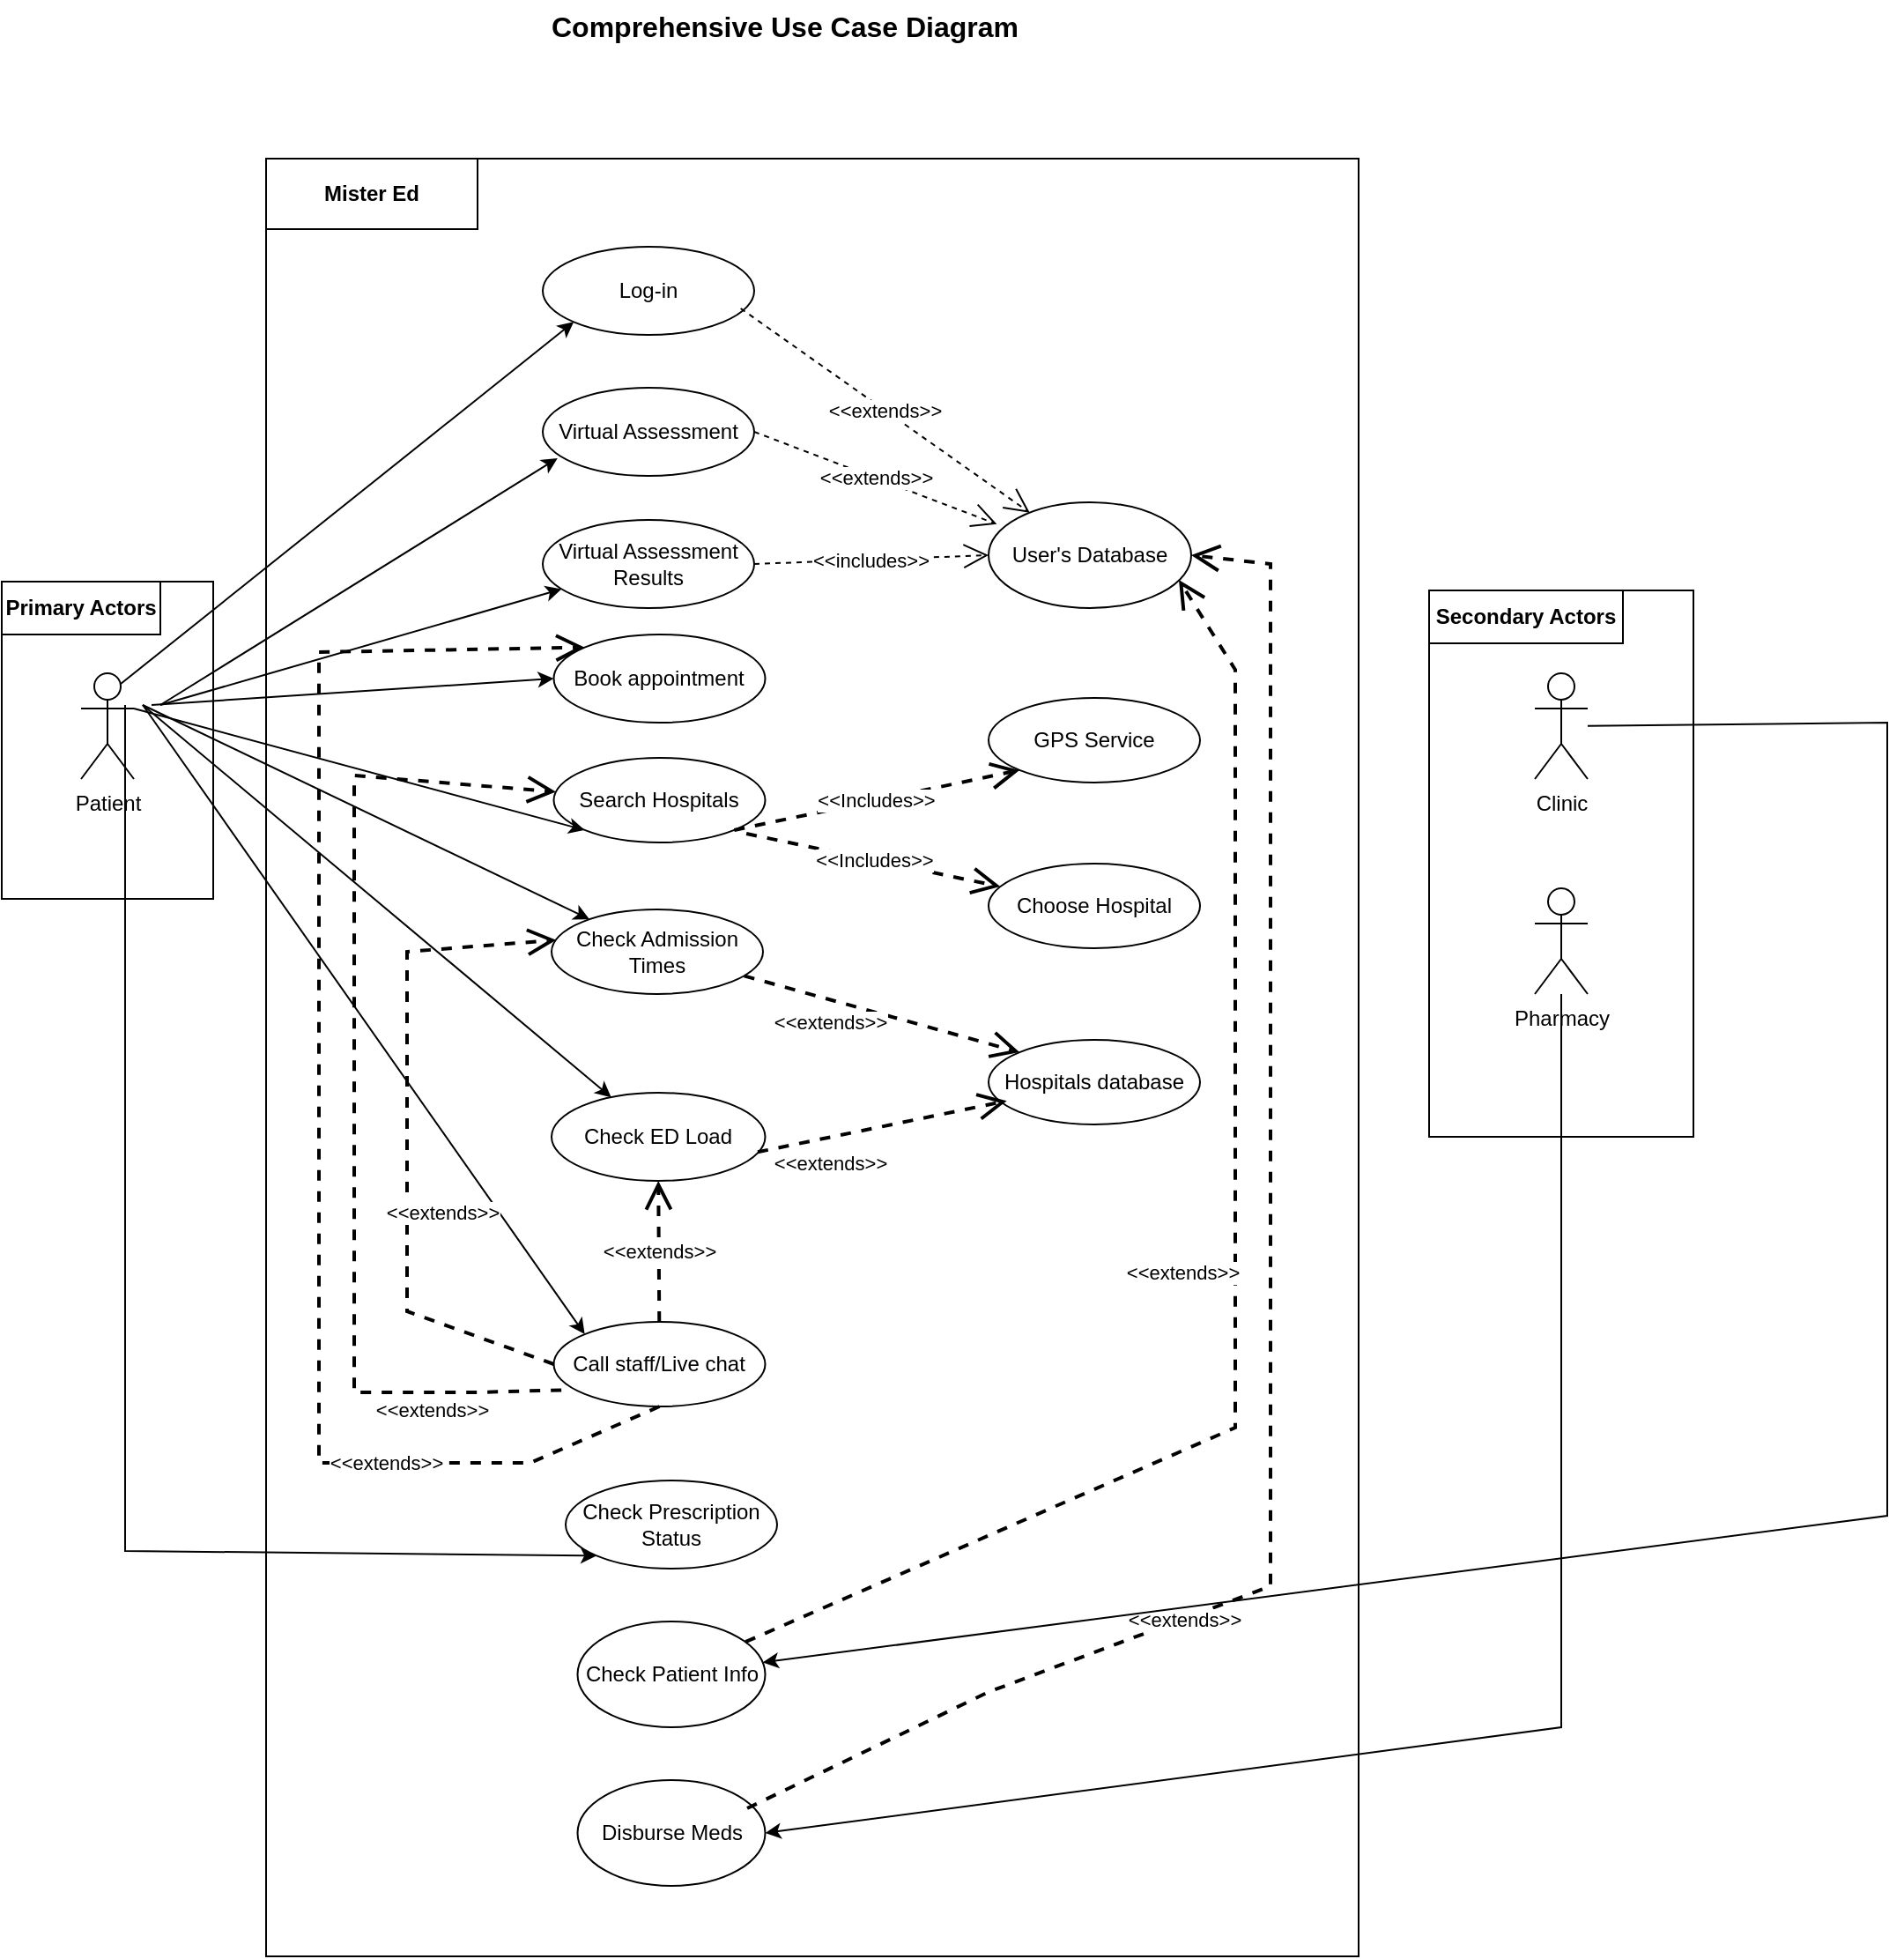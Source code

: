 <mxfile version="24.7.14">
  <diagram name="Page-1" id="hzORNXav-0Q0C-apcLpn">
    <mxGraphModel dx="1213" dy="1763" grid="1" gridSize="10" guides="1" tooltips="1" connect="1" arrows="1" fold="1" page="1" pageScale="1" pageWidth="850" pageHeight="1100" math="0" shadow="0">
      <root>
        <mxCell id="0" />
        <mxCell id="1" parent="0" />
        <mxCell id="I_QVvolvyh0wgv4aYKM6-1" value="" style="rounded=0;whiteSpace=wrap;html=1;" parent="1" vertex="1">
          <mxGeometry x="90" y="150" width="120" height="180" as="geometry" />
        </mxCell>
        <mxCell id="I_QVvolvyh0wgv4aYKM6-2" value="Patient" style="shape=umlActor;verticalLabelPosition=bottom;verticalAlign=top;html=1;outlineConnect=0;" parent="1" vertex="1">
          <mxGeometry x="135" y="202" width="30" height="60" as="geometry" />
        </mxCell>
        <mxCell id="I_QVvolvyh0wgv4aYKM6-3" value="&lt;b&gt;Primary Actors&lt;/b&gt;" style="rounded=0;whiteSpace=wrap;html=1;" parent="1" vertex="1">
          <mxGeometry x="90" y="150" width="90" height="30" as="geometry" />
        </mxCell>
        <mxCell id="I_QVvolvyh0wgv4aYKM6-6" value="" style="rounded=0;whiteSpace=wrap;html=1;" parent="1" vertex="1">
          <mxGeometry x="240" y="-90" width="620" height="1020" as="geometry" />
        </mxCell>
        <mxCell id="I_QVvolvyh0wgv4aYKM6-7" value="&lt;b&gt; Mister Ed&lt;/b&gt;" style="rounded=0;whiteSpace=wrap;html=1;" parent="1" vertex="1">
          <mxGeometry x="240" y="-90" width="120" height="40" as="geometry" />
        </mxCell>
        <mxCell id="I_QVvolvyh0wgv4aYKM6-15" value="Check ED Load" style="ellipse;whiteSpace=wrap;html=1;" parent="1" vertex="1">
          <mxGeometry x="402" y="440" width="121.25" height="50" as="geometry" />
        </mxCell>
        <mxCell id="I_QVvolvyh0wgv4aYKM6-17" value="Check Admission Times" style="ellipse;whiteSpace=wrap;html=1;" parent="1" vertex="1">
          <mxGeometry x="402" y="336" width="120" height="48" as="geometry" />
        </mxCell>
        <mxCell id="I_QVvolvyh0wgv4aYKM6-19" value="Hospitals database" style="ellipse;whiteSpace=wrap;html=1;" parent="1" vertex="1">
          <mxGeometry x="650" y="410" width="120" height="48" as="geometry" />
        </mxCell>
        <mxCell id="I_QVvolvyh0wgv4aYKM6-20" value="Search Hospitals" style="ellipse;whiteSpace=wrap;html=1;" parent="1" vertex="1">
          <mxGeometry x="403.25" y="250" width="120" height="48" as="geometry" />
        </mxCell>
        <mxCell id="I_QVvolvyh0wgv4aYKM6-21" value="" style="endArrow=classic;html=1;rounded=0;" parent="1" target="I_QVvolvyh0wgv4aYKM6-17" edge="1">
          <mxGeometry width="50" height="50" relative="1" as="geometry">
            <mxPoint x="170" y="220" as="sourcePoint" />
            <mxPoint x="450" y="280" as="targetPoint" />
          </mxGeometry>
        </mxCell>
        <mxCell id="I_QVvolvyh0wgv4aYKM6-22" value="" style="endArrow=classic;html=1;rounded=0;" parent="1" target="I_QVvolvyh0wgv4aYKM6-15" edge="1">
          <mxGeometry width="50" height="50" relative="1" as="geometry">
            <mxPoint x="170" y="220" as="sourcePoint" />
            <mxPoint x="450" y="280" as="targetPoint" />
          </mxGeometry>
        </mxCell>
        <mxCell id="I_QVvolvyh0wgv4aYKM6-23" value="Call staff/Live chat" style="ellipse;whiteSpace=wrap;html=1;" parent="1" vertex="1">
          <mxGeometry x="403.25" y="570" width="120" height="48" as="geometry" />
        </mxCell>
        <mxCell id="I_QVvolvyh0wgv4aYKM6-26" value="" style="endArrow=classic;html=1;rounded=0;entryX=0;entryY=1;entryDx=0;entryDy=0;exitX=1;exitY=0.333;exitDx=0;exitDy=0;exitPerimeter=0;" parent="1" source="I_QVvolvyh0wgv4aYKM6-2" target="I_QVvolvyh0wgv4aYKM6-20" edge="1">
          <mxGeometry width="50" height="50" relative="1" as="geometry">
            <mxPoint x="170" y="230" as="sourcePoint" />
            <mxPoint x="421" y="237" as="targetPoint" />
          </mxGeometry>
        </mxCell>
        <mxCell id="I_QVvolvyh0wgv4aYKM6-28" value="" style="endArrow=classic;html=1;rounded=0;entryX=0;entryY=0;entryDx=0;entryDy=0;" parent="1" target="I_QVvolvyh0wgv4aYKM6-23" edge="1">
          <mxGeometry width="50" height="50" relative="1" as="geometry">
            <mxPoint x="170" y="220" as="sourcePoint" />
            <mxPoint x="435" y="351" as="targetPoint" />
          </mxGeometry>
        </mxCell>
        <mxCell id="I_QVvolvyh0wgv4aYKM6-29" value="GPS Service" style="ellipse;whiteSpace=wrap;html=1;" parent="1" vertex="1">
          <mxGeometry x="650" y="216" width="120" height="48" as="geometry" />
        </mxCell>
        <mxCell id="I_QVvolvyh0wgv4aYKM6-31" value="&amp;lt;&amp;lt;Includes&amp;gt;&amp;gt;" style="endArrow=open;endSize=12;dashed=1;html=1;rounded=0;exitX=1;exitY=1;exitDx=0;exitDy=0;entryX=0;entryY=1;entryDx=0;entryDy=0;strokeWidth=2;" parent="1" source="I_QVvolvyh0wgv4aYKM6-20" target="I_QVvolvyh0wgv4aYKM6-29" edge="1">
          <mxGeometry width="160" relative="1" as="geometry">
            <mxPoint x="317" y="420" as="sourcePoint" />
            <mxPoint x="477" y="420" as="targetPoint" />
          </mxGeometry>
        </mxCell>
        <mxCell id="I_QVvolvyh0wgv4aYKM6-32" value="Choose Hospital" style="ellipse;whiteSpace=wrap;html=1;" parent="1" vertex="1">
          <mxGeometry x="650" y="310" width="120" height="48" as="geometry" />
        </mxCell>
        <mxCell id="I_QVvolvyh0wgv4aYKM6-33" value="&amp;lt;&amp;lt;Includes&amp;gt;&amp;gt;" style="endArrow=open;endSize=12;dashed=1;html=1;rounded=0;exitX=0.911;exitY=0.896;exitDx=0;exitDy=0;exitPerimeter=0;strokeWidth=2;" parent="1" source="I_QVvolvyh0wgv4aYKM6-20" target="I_QVvolvyh0wgv4aYKM6-32" edge="1">
          <mxGeometry width="160" relative="1" as="geometry">
            <mxPoint x="500" y="293" as="sourcePoint" />
            <mxPoint x="625" y="251" as="targetPoint" />
          </mxGeometry>
        </mxCell>
        <mxCell id="I_QVvolvyh0wgv4aYKM6-34" value="&amp;lt;&amp;lt;extends&amp;gt;&amp;gt;" style="endArrow=open;endSize=12;dashed=1;html=1;rounded=0;entryX=0;entryY=0;entryDx=0;entryDy=0;strokeWidth=2;" parent="1" source="I_QVvolvyh0wgv4aYKM6-17" target="I_QVvolvyh0wgv4aYKM6-19" edge="1">
          <mxGeometry x="-0.334" y="-12" width="160" relative="1" as="geometry">
            <mxPoint x="507" y="295" as="sourcePoint" />
            <mxPoint x="624" y="341" as="targetPoint" />
            <mxPoint as="offset" />
          </mxGeometry>
        </mxCell>
        <mxCell id="I_QVvolvyh0wgv4aYKM6-35" value="&amp;lt;&amp;lt;extends&amp;gt;&amp;gt;" style="endArrow=open;endSize=12;dashed=1;html=1;rounded=0;entryX=0.086;entryY=0.722;entryDx=0;entryDy=0;exitX=0.965;exitY=0.673;exitDx=0;exitDy=0;exitPerimeter=0;entryPerimeter=0;strokeWidth=2;" parent="1" edge="1" target="I_QVvolvyh0wgv4aYKM6-19" source="I_QVvolvyh0wgv4aYKM6-15">
          <mxGeometry x="-0.461" y="-14" width="160" relative="1" as="geometry">
            <mxPoint x="510" y="430" as="sourcePoint" />
            <mxPoint x="614.574" y="449.971" as="targetPoint" />
            <mxPoint as="offset" />
          </mxGeometry>
        </mxCell>
        <mxCell id="I_QVvolvyh0wgv4aYKM6-36" value="&amp;lt;&amp;lt;extends&amp;gt;&amp;gt;" style="endArrow=open;endSize=12;dashed=1;html=1;rounded=0;entryX=0.5;entryY=1;entryDx=0;entryDy=0;strokeWidth=2;" parent="1" source="I_QVvolvyh0wgv4aYKM6-23" edge="1" target="I_QVvolvyh0wgv4aYKM6-15">
          <mxGeometry width="160" relative="1" as="geometry">
            <mxPoint x="507" y="295" as="sourcePoint" />
            <mxPoint x="470" y="470" as="targetPoint" />
            <mxPoint as="offset" />
          </mxGeometry>
        </mxCell>
        <mxCell id="I_QVvolvyh0wgv4aYKM6-37" value="&amp;lt;&amp;lt;extends&amp;gt;&amp;gt;" style="endArrow=open;endSize=12;dashed=1;html=1;rounded=0;exitX=0;exitY=0.5;exitDx=0;exitDy=0;strokeWidth=2;entryX=0.022;entryY=0.361;entryDx=0;entryDy=0;entryPerimeter=0;" parent="1" source="I_QVvolvyh0wgv4aYKM6-23" target="I_QVvolvyh0wgv4aYKM6-17" edge="1">
          <mxGeometry x="-0.235" y="-20" width="160" relative="1" as="geometry">
            <mxPoint x="392.33" y="504.992" as="sourcePoint" />
            <mxPoint x="397" y="370" as="targetPoint" />
            <Array as="points">
              <mxPoint x="320" y="564" />
              <mxPoint x="320" y="360" />
            </Array>
            <mxPoint as="offset" />
          </mxGeometry>
        </mxCell>
        <mxCell id="I_QVvolvyh0wgv4aYKM6-39" value="&lt;font style=&quot;font-size: 16px;&quot;&gt;&lt;b&gt;Comprehensive Use Case Diagram&lt;br&gt;&lt;/b&gt;&lt;/font&gt;" style="text;html=1;align=center;verticalAlign=middle;whiteSpace=wrap;rounded=0;" parent="1" vertex="1">
          <mxGeometry x="397" y="-180" width="275" height="30" as="geometry" />
        </mxCell>
        <mxCell id="I_QVvolvyh0wgv4aYKM6-42" value="Log-in" style="ellipse;whiteSpace=wrap;html=1;" parent="1" vertex="1">
          <mxGeometry x="397" y="-40" width="120" height="50" as="geometry" />
        </mxCell>
        <mxCell id="I_QVvolvyh0wgv4aYKM6-43" value="User&#39;s Database" style="ellipse;whiteSpace=wrap;html=1;" parent="1" vertex="1">
          <mxGeometry x="650" y="105" width="115" height="60" as="geometry" />
        </mxCell>
        <mxCell id="I_QVvolvyh0wgv4aYKM6-44" value="&amp;lt;&amp;lt;extends&amp;gt;&amp;gt;" style="endArrow=open;endSize=12;dashed=1;html=1;rounded=0;exitX=0.936;exitY=0.7;exitDx=0;exitDy=0;exitPerimeter=0;" parent="1" source="I_QVvolvyh0wgv4aYKM6-42" target="I_QVvolvyh0wgv4aYKM6-43" edge="1">
          <mxGeometry width="160" relative="1" as="geometry">
            <mxPoint x="500" y="293" as="sourcePoint" />
            <mxPoint x="625" y="293" as="targetPoint" />
          </mxGeometry>
        </mxCell>
        <mxCell id="I_QVvolvyh0wgv4aYKM6-45" value="Book appointment" style="ellipse;whiteSpace=wrap;html=1;" parent="1" vertex="1">
          <mxGeometry x="403.25" y="180" width="120" height="50" as="geometry" />
        </mxCell>
        <mxCell id="I_QVvolvyh0wgv4aYKM6-52" value="" style="endArrow=classic;html=1;rounded=0;entryX=0;entryY=0.5;entryDx=0;entryDy=0;" parent="1" target="I_QVvolvyh0wgv4aYKM6-45" edge="1">
          <mxGeometry width="50" height="50" relative="1" as="geometry">
            <mxPoint x="175" y="220" as="sourcePoint" />
            <mxPoint x="415" y="293" as="targetPoint" />
          </mxGeometry>
        </mxCell>
        <mxCell id="I_QVvolvyh0wgv4aYKM6-53" value="" style="rounded=0;whiteSpace=wrap;html=1;" parent="1" vertex="1">
          <mxGeometry x="900" y="155" width="150" height="310" as="geometry" />
        </mxCell>
        <mxCell id="I_QVvolvyh0wgv4aYKM6-54" value="&lt;b&gt;Secondary Actors&lt;/b&gt;" style="rounded=0;whiteSpace=wrap;html=1;" parent="1" vertex="1">
          <mxGeometry x="900" y="155" width="110" height="30" as="geometry" />
        </mxCell>
        <mxCell id="I_QVvolvyh0wgv4aYKM6-55" value="Clinic" style="shape=umlActor;verticalLabelPosition=bottom;verticalAlign=top;html=1;outlineConnect=0;" parent="1" vertex="1">
          <mxGeometry x="960" y="202" width="30" height="60" as="geometry" />
        </mxCell>
        <mxCell id="I_QVvolvyh0wgv4aYKM6-56" value="Pharmacy" style="shape=umlActor;verticalLabelPosition=bottom;verticalAlign=top;html=1;outlineConnect=0;" parent="1" vertex="1">
          <mxGeometry x="960" y="324" width="30" height="60" as="geometry" />
        </mxCell>
        <mxCell id="I_QVvolvyh0wgv4aYKM6-57" value="Check Patient Info" style="ellipse;whiteSpace=wrap;html=1;" parent="1" vertex="1">
          <mxGeometry x="416.75" y="740" width="106.5" height="60" as="geometry" />
        </mxCell>
        <mxCell id="I_QVvolvyh0wgv4aYKM6-58" value="Disburse Meds" style="ellipse;whiteSpace=wrap;html=1;" parent="1" vertex="1">
          <mxGeometry x="416.75" y="830" width="106.5" height="60" as="geometry" />
        </mxCell>
        <mxCell id="I_QVvolvyh0wgv4aYKM6-61" value="&amp;lt;&amp;lt;extends&amp;gt;&amp;gt;" style="endArrow=open;endSize=12;dashed=1;html=1;rounded=0;entryX=0.939;entryY=0.733;entryDx=0;entryDy=0;entryPerimeter=0;strokeWidth=2;" parent="1" source="I_QVvolvyh0wgv4aYKM6-57" target="I_QVvolvyh0wgv4aYKM6-43" edge="1">
          <mxGeometry x="-0.014" y="30" width="160" relative="1" as="geometry">
            <mxPoint x="509" y="145" as="sourcePoint" />
            <mxPoint x="760" y="630" as="targetPoint" />
            <Array as="points">
              <mxPoint x="790" y="630" />
              <mxPoint x="790" y="200" />
            </Array>
            <mxPoint as="offset" />
          </mxGeometry>
        </mxCell>
        <mxCell id="I_QVvolvyh0wgv4aYKM6-62" value="&amp;lt;&amp;lt;extends&amp;gt;&amp;gt;" style="endArrow=open;endSize=12;dashed=1;html=1;rounded=0;exitX=0.904;exitY=0.267;exitDx=0;exitDy=0;entryX=1;entryY=0.5;entryDx=0;entryDy=0;exitPerimeter=0;strokeWidth=2;" parent="1" source="I_QVvolvyh0wgv4aYKM6-58" target="I_QVvolvyh0wgv4aYKM6-43" edge="1">
          <mxGeometry x="-0.429" y="-1" width="160" relative="1" as="geometry">
            <mxPoint x="520" y="640" as="sourcePoint" />
            <mxPoint x="720" y="209" as="targetPoint" />
            <Array as="points">
              <mxPoint x="650" y="780" />
              <mxPoint x="810" y="720" />
              <mxPoint x="810" y="209" />
              <mxPoint x="810" y="170" />
              <mxPoint x="810" y="140" />
            </Array>
            <mxPoint as="offset" />
          </mxGeometry>
        </mxCell>
        <mxCell id="I_QVvolvyh0wgv4aYKM6-65" value="" style="endArrow=classic;html=1;rounded=0;entryX=1;entryY=0.5;entryDx=0;entryDy=0;" parent="1" source="I_QVvolvyh0wgv4aYKM6-56" target="I_QVvolvyh0wgv4aYKM6-58" edge="1">
          <mxGeometry width="50" height="50" relative="1" as="geometry">
            <mxPoint x="180" y="376" as="sourcePoint" />
            <mxPoint x="420" y="658" as="targetPoint" />
            <Array as="points">
              <mxPoint x="975" y="800" />
            </Array>
          </mxGeometry>
        </mxCell>
        <mxCell id="I_QVvolvyh0wgv4aYKM6-67" value="" style="endArrow=classic;html=1;rounded=0;" parent="1" source="I_QVvolvyh0wgv4aYKM6-55" target="I_QVvolvyh0wgv4aYKM6-57" edge="1">
          <mxGeometry width="50" height="50" relative="1" as="geometry">
            <mxPoint x="970" y="375" as="sourcePoint" />
            <mxPoint x="497" y="719" as="targetPoint" />
            <Array as="points">
              <mxPoint x="1160" y="230" />
              <mxPoint x="1160" y="680" />
            </Array>
          </mxGeometry>
        </mxCell>
        <mxCell id="I_QVvolvyh0wgv4aYKM6-68" value="&amp;lt;&amp;lt;extends&amp;gt;&amp;gt;" style="endArrow=open;endSize=12;dashed=1;html=1;rounded=0;exitX=0.036;exitY=0.806;exitDx=0;exitDy=0;exitPerimeter=0;strokeWidth=2;" parent="1" source="I_QVvolvyh0wgv4aYKM6-23" target="I_QVvolvyh0wgv4aYKM6-20" edge="1">
          <mxGeometry x="-0.746" y="10" width="160" relative="1" as="geometry">
            <mxPoint x="407" y="544" as="sourcePoint" />
            <mxPoint x="410" y="370" as="targetPoint" />
            <Array as="points">
              <mxPoint x="360" y="610" />
              <mxPoint x="290" y="610" />
              <mxPoint x="290" y="260" />
            </Array>
            <mxPoint as="offset" />
          </mxGeometry>
        </mxCell>
        <mxCell id="I_QVvolvyh0wgv4aYKM6-69" value="&amp;lt;&amp;lt;extends&amp;gt;&amp;gt;" style="endArrow=open;endSize=12;dashed=1;html=1;rounded=0;exitX=0.5;exitY=1;exitDx=0;exitDy=0;entryX=0;entryY=0;entryDx=0;entryDy=0;strokeWidth=2;" parent="1" source="I_QVvolvyh0wgv4aYKM6-23" edge="1" target="I_QVvolvyh0wgv4aYKM6-45">
          <mxGeometry x="-0.601" width="160" relative="1" as="geometry">
            <mxPoint x="425" y="491" as="sourcePoint" />
            <mxPoint x="396" y="195" as="targetPoint" />
            <Array as="points">
              <mxPoint x="390" y="650" />
              <mxPoint x="270" y="650" />
              <mxPoint x="270" y="520" />
              <mxPoint x="270" y="190" />
            </Array>
            <mxPoint as="offset" />
          </mxGeometry>
        </mxCell>
        <mxCell id="I_QVvolvyh0wgv4aYKM6-78" value="Virtual Assessment " style="ellipse;whiteSpace=wrap;html=1;" parent="1" vertex="1">
          <mxGeometry x="397" y="40" width="120" height="50" as="geometry" />
        </mxCell>
        <mxCell id="I_QVvolvyh0wgv4aYKM6-79" value="" style="endArrow=classic;html=1;rounded=0;entryX=0.07;entryY=0.8;entryDx=0;entryDy=0;entryPerimeter=0;" parent="1" target="I_QVvolvyh0wgv4aYKM6-78" edge="1">
          <mxGeometry width="50" height="50" relative="1" as="geometry">
            <mxPoint x="180" y="220" as="sourcePoint" />
            <mxPoint x="396" y="215" as="targetPoint" />
          </mxGeometry>
        </mxCell>
        <mxCell id="I_QVvolvyh0wgv4aYKM6-80" value="&amp;lt;&amp;lt;extends&amp;gt;&amp;gt;" style="endArrow=open;endSize=12;dashed=1;html=1;rounded=0;exitX=1;exitY=0.5;exitDx=0;exitDy=0;entryX=0.041;entryY=0.207;entryDx=0;entryDy=0;entryPerimeter=0;" parent="1" source="I_QVvolvyh0wgv4aYKM6-78" target="I_QVvolvyh0wgv4aYKM6-43" edge="1">
          <mxGeometry width="160" relative="1" as="geometry">
            <mxPoint x="509" y="35" as="sourcePoint" />
            <mxPoint x="643" y="168" as="targetPoint" />
          </mxGeometry>
        </mxCell>
        <mxCell id="I_QVvolvyh0wgv4aYKM6-81" value="Virtual Assessment Results" style="ellipse;whiteSpace=wrap;html=1;" parent="1" vertex="1">
          <mxGeometry x="397" y="115" width="120" height="50" as="geometry" />
        </mxCell>
        <mxCell id="I_QVvolvyh0wgv4aYKM6-82" value="" style="endArrow=classic;html=1;rounded=0;" parent="1" target="I_QVvolvyh0wgv4aYKM6-81" edge="1">
          <mxGeometry width="50" height="50" relative="1" as="geometry">
            <mxPoint x="180" y="220" as="sourcePoint" />
            <mxPoint x="398" y="110" as="targetPoint" />
          </mxGeometry>
        </mxCell>
        <mxCell id="I_QVvolvyh0wgv4aYKM6-83" value="&amp;lt;&amp;lt;includes&amp;gt;&amp;gt;" style="endArrow=open;endSize=12;dashed=1;html=1;rounded=0;exitX=1;exitY=0.5;exitDx=0;exitDy=0;entryX=0;entryY=0.5;entryDx=0;entryDy=0;" parent="1" source="I_QVvolvyh0wgv4aYKM6-81" target="I_QVvolvyh0wgv4aYKM6-43" edge="1">
          <mxGeometry width="160" relative="1" as="geometry">
            <mxPoint x="510" y="95" as="sourcePoint" />
            <mxPoint x="617" y="177" as="targetPoint" />
          </mxGeometry>
        </mxCell>
        <mxCell id="SGyGOrsd530BBkBX5eQM-1" value="Check Prescription Status" style="ellipse;whiteSpace=wrap;html=1;" vertex="1" parent="1">
          <mxGeometry x="410" y="660" width="120" height="50" as="geometry" />
        </mxCell>
        <mxCell id="SGyGOrsd530BBkBX5eQM-4" value="" style="endArrow=classic;html=1;rounded=0;entryX=0;entryY=1;entryDx=0;entryDy=0;exitX=0.833;exitY=0.3;exitDx=0;exitDy=0;exitPerimeter=0;" edge="1" parent="1" source="I_QVvolvyh0wgv4aYKM6-2" target="SGyGOrsd530BBkBX5eQM-1">
          <mxGeometry width="50" height="50" relative="1" as="geometry">
            <mxPoint x="180" y="230" as="sourcePoint" />
            <mxPoint x="438" y="543" as="targetPoint" />
            <Array as="points">
              <mxPoint x="160" y="700" />
            </Array>
          </mxGeometry>
        </mxCell>
        <mxCell id="SGyGOrsd530BBkBX5eQM-5" value="" style="endArrow=classic;html=1;rounded=0;entryX=0;entryY=1;entryDx=0;entryDy=0;exitX=0.75;exitY=0.1;exitDx=0;exitDy=0;exitPerimeter=0;" edge="1" parent="1" source="I_QVvolvyh0wgv4aYKM6-2" target="I_QVvolvyh0wgv4aYKM6-42">
          <mxGeometry width="50" height="50" relative="1" as="geometry">
            <mxPoint x="190" y="230" as="sourcePoint" />
            <mxPoint x="415" y="90" as="targetPoint" />
          </mxGeometry>
        </mxCell>
      </root>
    </mxGraphModel>
  </diagram>
</mxfile>
